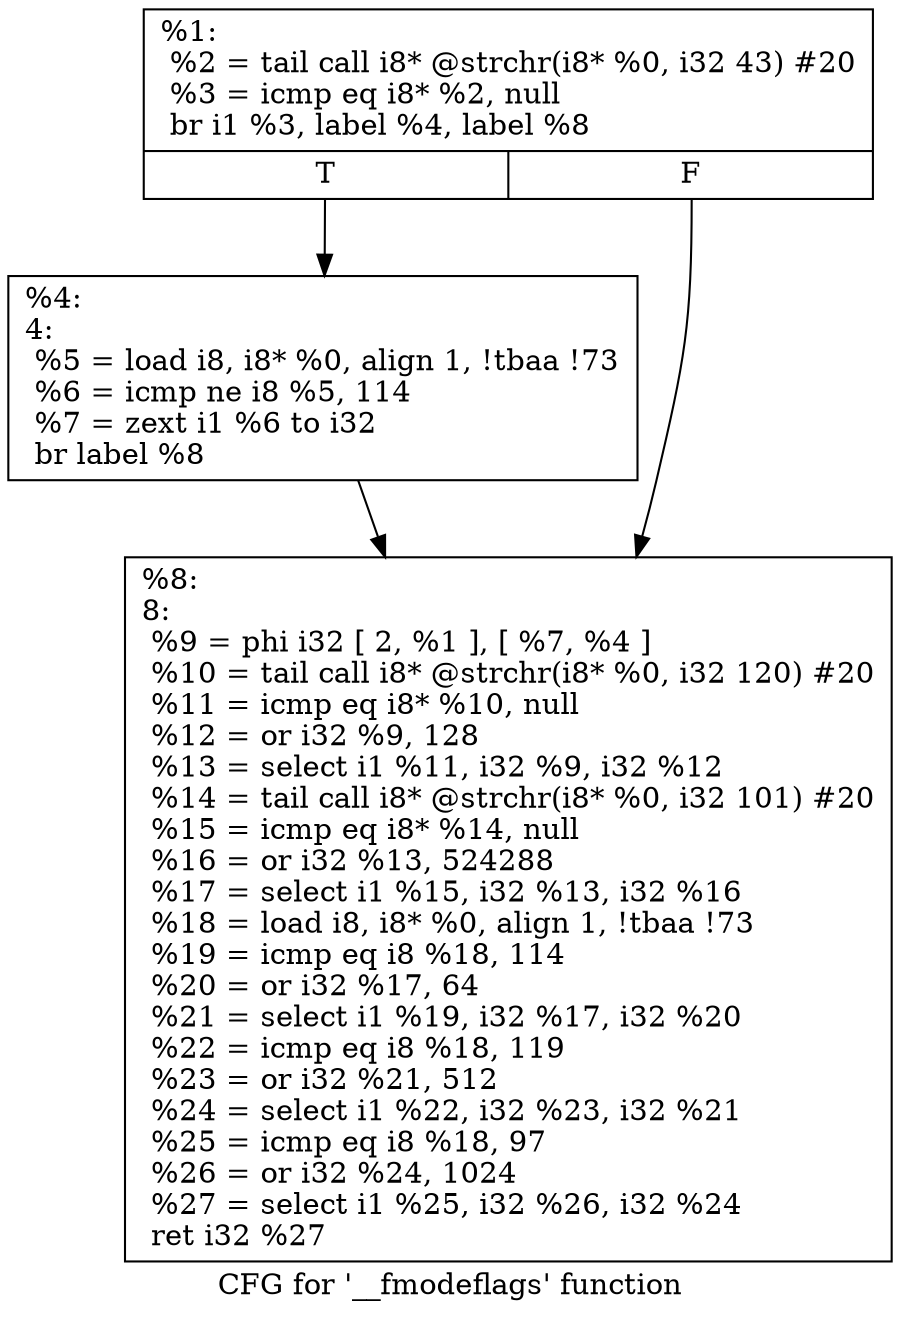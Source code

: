 digraph "CFG for '__fmodeflags' function" {
	label="CFG for '__fmodeflags' function";

	Node0x23507d0 [shape=record,label="{%1:\l  %2 = tail call i8* @strchr(i8* %0, i32 43) #20\l  %3 = icmp eq i8* %2, null\l  br i1 %3, label %4, label %8\l|{<s0>T|<s1>F}}"];
	Node0x23507d0:s0 -> Node0x2350850;
	Node0x23507d0:s1 -> Node0x23508a0;
	Node0x2350850 [shape=record,label="{%4:\l4:                                                \l  %5 = load i8, i8* %0, align 1, !tbaa !73\l  %6 = icmp ne i8 %5, 114\l  %7 = zext i1 %6 to i32\l  br label %8\l}"];
	Node0x2350850 -> Node0x23508a0;
	Node0x23508a0 [shape=record,label="{%8:\l8:                                                \l  %9 = phi i32 [ 2, %1 ], [ %7, %4 ]\l  %10 = tail call i8* @strchr(i8* %0, i32 120) #20\l  %11 = icmp eq i8* %10, null\l  %12 = or i32 %9, 128\l  %13 = select i1 %11, i32 %9, i32 %12\l  %14 = tail call i8* @strchr(i8* %0, i32 101) #20\l  %15 = icmp eq i8* %14, null\l  %16 = or i32 %13, 524288\l  %17 = select i1 %15, i32 %13, i32 %16\l  %18 = load i8, i8* %0, align 1, !tbaa !73\l  %19 = icmp eq i8 %18, 114\l  %20 = or i32 %17, 64\l  %21 = select i1 %19, i32 %17, i32 %20\l  %22 = icmp eq i8 %18, 119\l  %23 = or i32 %21, 512\l  %24 = select i1 %22, i32 %23, i32 %21\l  %25 = icmp eq i8 %18, 97\l  %26 = or i32 %24, 1024\l  %27 = select i1 %25, i32 %26, i32 %24\l  ret i32 %27\l}"];
}
